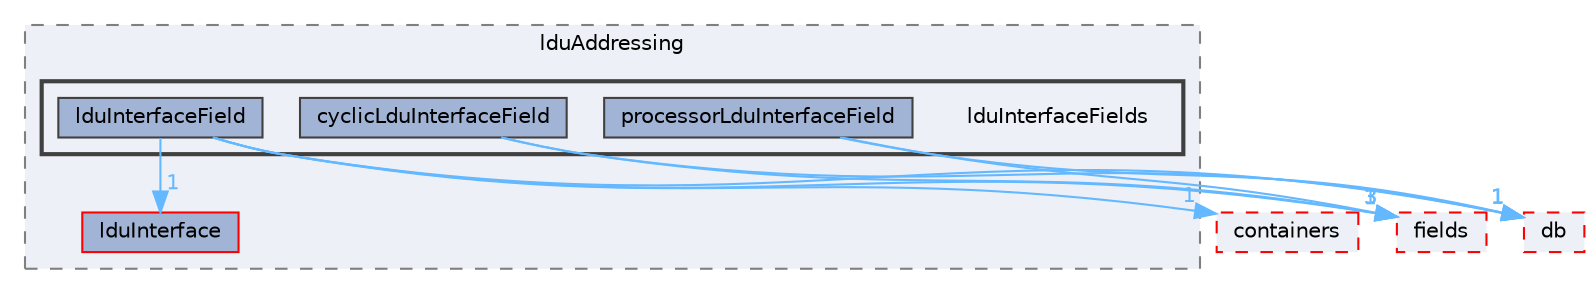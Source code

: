 digraph "src/OpenFOAM/matrices/lduMatrix/lduAddressing/lduInterfaceFields"
{
 // LATEX_PDF_SIZE
  bgcolor="transparent";
  edge [fontname=Helvetica,fontsize=10,labelfontname=Helvetica,labelfontsize=10];
  node [fontname=Helvetica,fontsize=10,shape=box,height=0.2,width=0.4];
  compound=true
  subgraph clusterdir_12547202c65033a69d4e18947f2fbe2a {
    graph [ bgcolor="#edf0f7", pencolor="grey50", label="lduAddressing", fontname=Helvetica,fontsize=10 style="filled,dashed", URL="dir_12547202c65033a69d4e18947f2fbe2a.html",tooltip=""]
  dir_ac9806e1218e6f4577e01d62bb1655cd [label="lduInterface", fillcolor="#a2b4d6", color="red", style="filled", URL="dir_ac9806e1218e6f4577e01d62bb1655cd.html",tooltip=""];
  subgraph clusterdir_dcd52ee40db40a986002fe7976fc48d2 {
    graph [ bgcolor="#edf0f7", pencolor="grey25", label="", fontname=Helvetica,fontsize=10 style="filled,bold", URL="dir_dcd52ee40db40a986002fe7976fc48d2.html",tooltip=""]
    dir_dcd52ee40db40a986002fe7976fc48d2 [shape=plaintext, label="lduInterfaceFields"];
  dir_c07ee2431c19cba287fa9092d3954576 [label="cyclicLduInterfaceField", fillcolor="#a2b4d6", color="grey25", style="filled", URL="dir_c07ee2431c19cba287fa9092d3954576.html",tooltip=""];
  dir_996684b8b107269463df52289e44eb71 [label="lduInterfaceField", fillcolor="#a2b4d6", color="grey25", style="filled", URL="dir_996684b8b107269463df52289e44eb71.html",tooltip=""];
  dir_cace2b3da6e2c2cbbb6395e984da1e1e [label="processorLduInterfaceField", fillcolor="#a2b4d6", color="grey25", style="filled", URL="dir_cace2b3da6e2c2cbbb6395e984da1e1e.html",tooltip=""];
  }
  }
  dir_19d0872053bde092be81d7fe3f56cbf7 [label="containers", fillcolor="#edf0f7", color="red", style="filled,dashed", URL="dir_19d0872053bde092be81d7fe3f56cbf7.html",tooltip=""];
  dir_63c634f7a7cfd679ac26c67fb30fc32f [label="db", fillcolor="#edf0f7", color="red", style="filled,dashed", URL="dir_63c634f7a7cfd679ac26c67fb30fc32f.html",tooltip=""];
  dir_962442b8f989d5529fab5e0f0e4ffb74 [label="fields", fillcolor="#edf0f7", color="red", style="filled,dashed", URL="dir_962442b8f989d5529fab5e0f0e4ffb74.html",tooltip=""];
  dir_c07ee2431c19cba287fa9092d3954576->dir_63c634f7a7cfd679ac26c67fb30fc32f [headlabel="1", labeldistance=1.5 headhref="dir_000785_000817.html" href="dir_000785_000817.html" color="steelblue1" fontcolor="steelblue1"];
  dir_c07ee2431c19cba287fa9092d3954576->dir_962442b8f989d5529fab5e0f0e4ffb74 [headlabel="3", labeldistance=1.5 headhref="dir_000785_001335.html" href="dir_000785_001335.html" color="steelblue1" fontcolor="steelblue1"];
  dir_996684b8b107269463df52289e44eb71->dir_19d0872053bde092be81d7fe3f56cbf7 [headlabel="1", labeldistance=1.5 headhref="dir_002112_000669.html" href="dir_002112_000669.html" color="steelblue1" fontcolor="steelblue1"];
  dir_996684b8b107269463df52289e44eb71->dir_63c634f7a7cfd679ac26c67fb30fc32f [headlabel="1", labeldistance=1.5 headhref="dir_002112_000817.html" href="dir_002112_000817.html" color="steelblue1" fontcolor="steelblue1"];
  dir_996684b8b107269463df52289e44eb71->dir_962442b8f989d5529fab5e0f0e4ffb74 [headlabel="1", labeldistance=1.5 headhref="dir_002112_001335.html" href="dir_002112_001335.html" color="steelblue1" fontcolor="steelblue1"];
  dir_996684b8b107269463df52289e44eb71->dir_ac9806e1218e6f4577e01d62bb1655cd [headlabel="1", labeldistance=1.5 headhref="dir_002112_002111.html" href="dir_002112_002111.html" color="steelblue1" fontcolor="steelblue1"];
  dir_cace2b3da6e2c2cbbb6395e984da1e1e->dir_63c634f7a7cfd679ac26c67fb30fc32f [headlabel="1", labeldistance=1.5 headhref="dir_003096_000817.html" href="dir_003096_000817.html" color="steelblue1" fontcolor="steelblue1"];
  dir_cace2b3da6e2c2cbbb6395e984da1e1e->dir_962442b8f989d5529fab5e0f0e4ffb74 [headlabel="3", labeldistance=1.5 headhref="dir_003096_001335.html" href="dir_003096_001335.html" color="steelblue1" fontcolor="steelblue1"];
}

